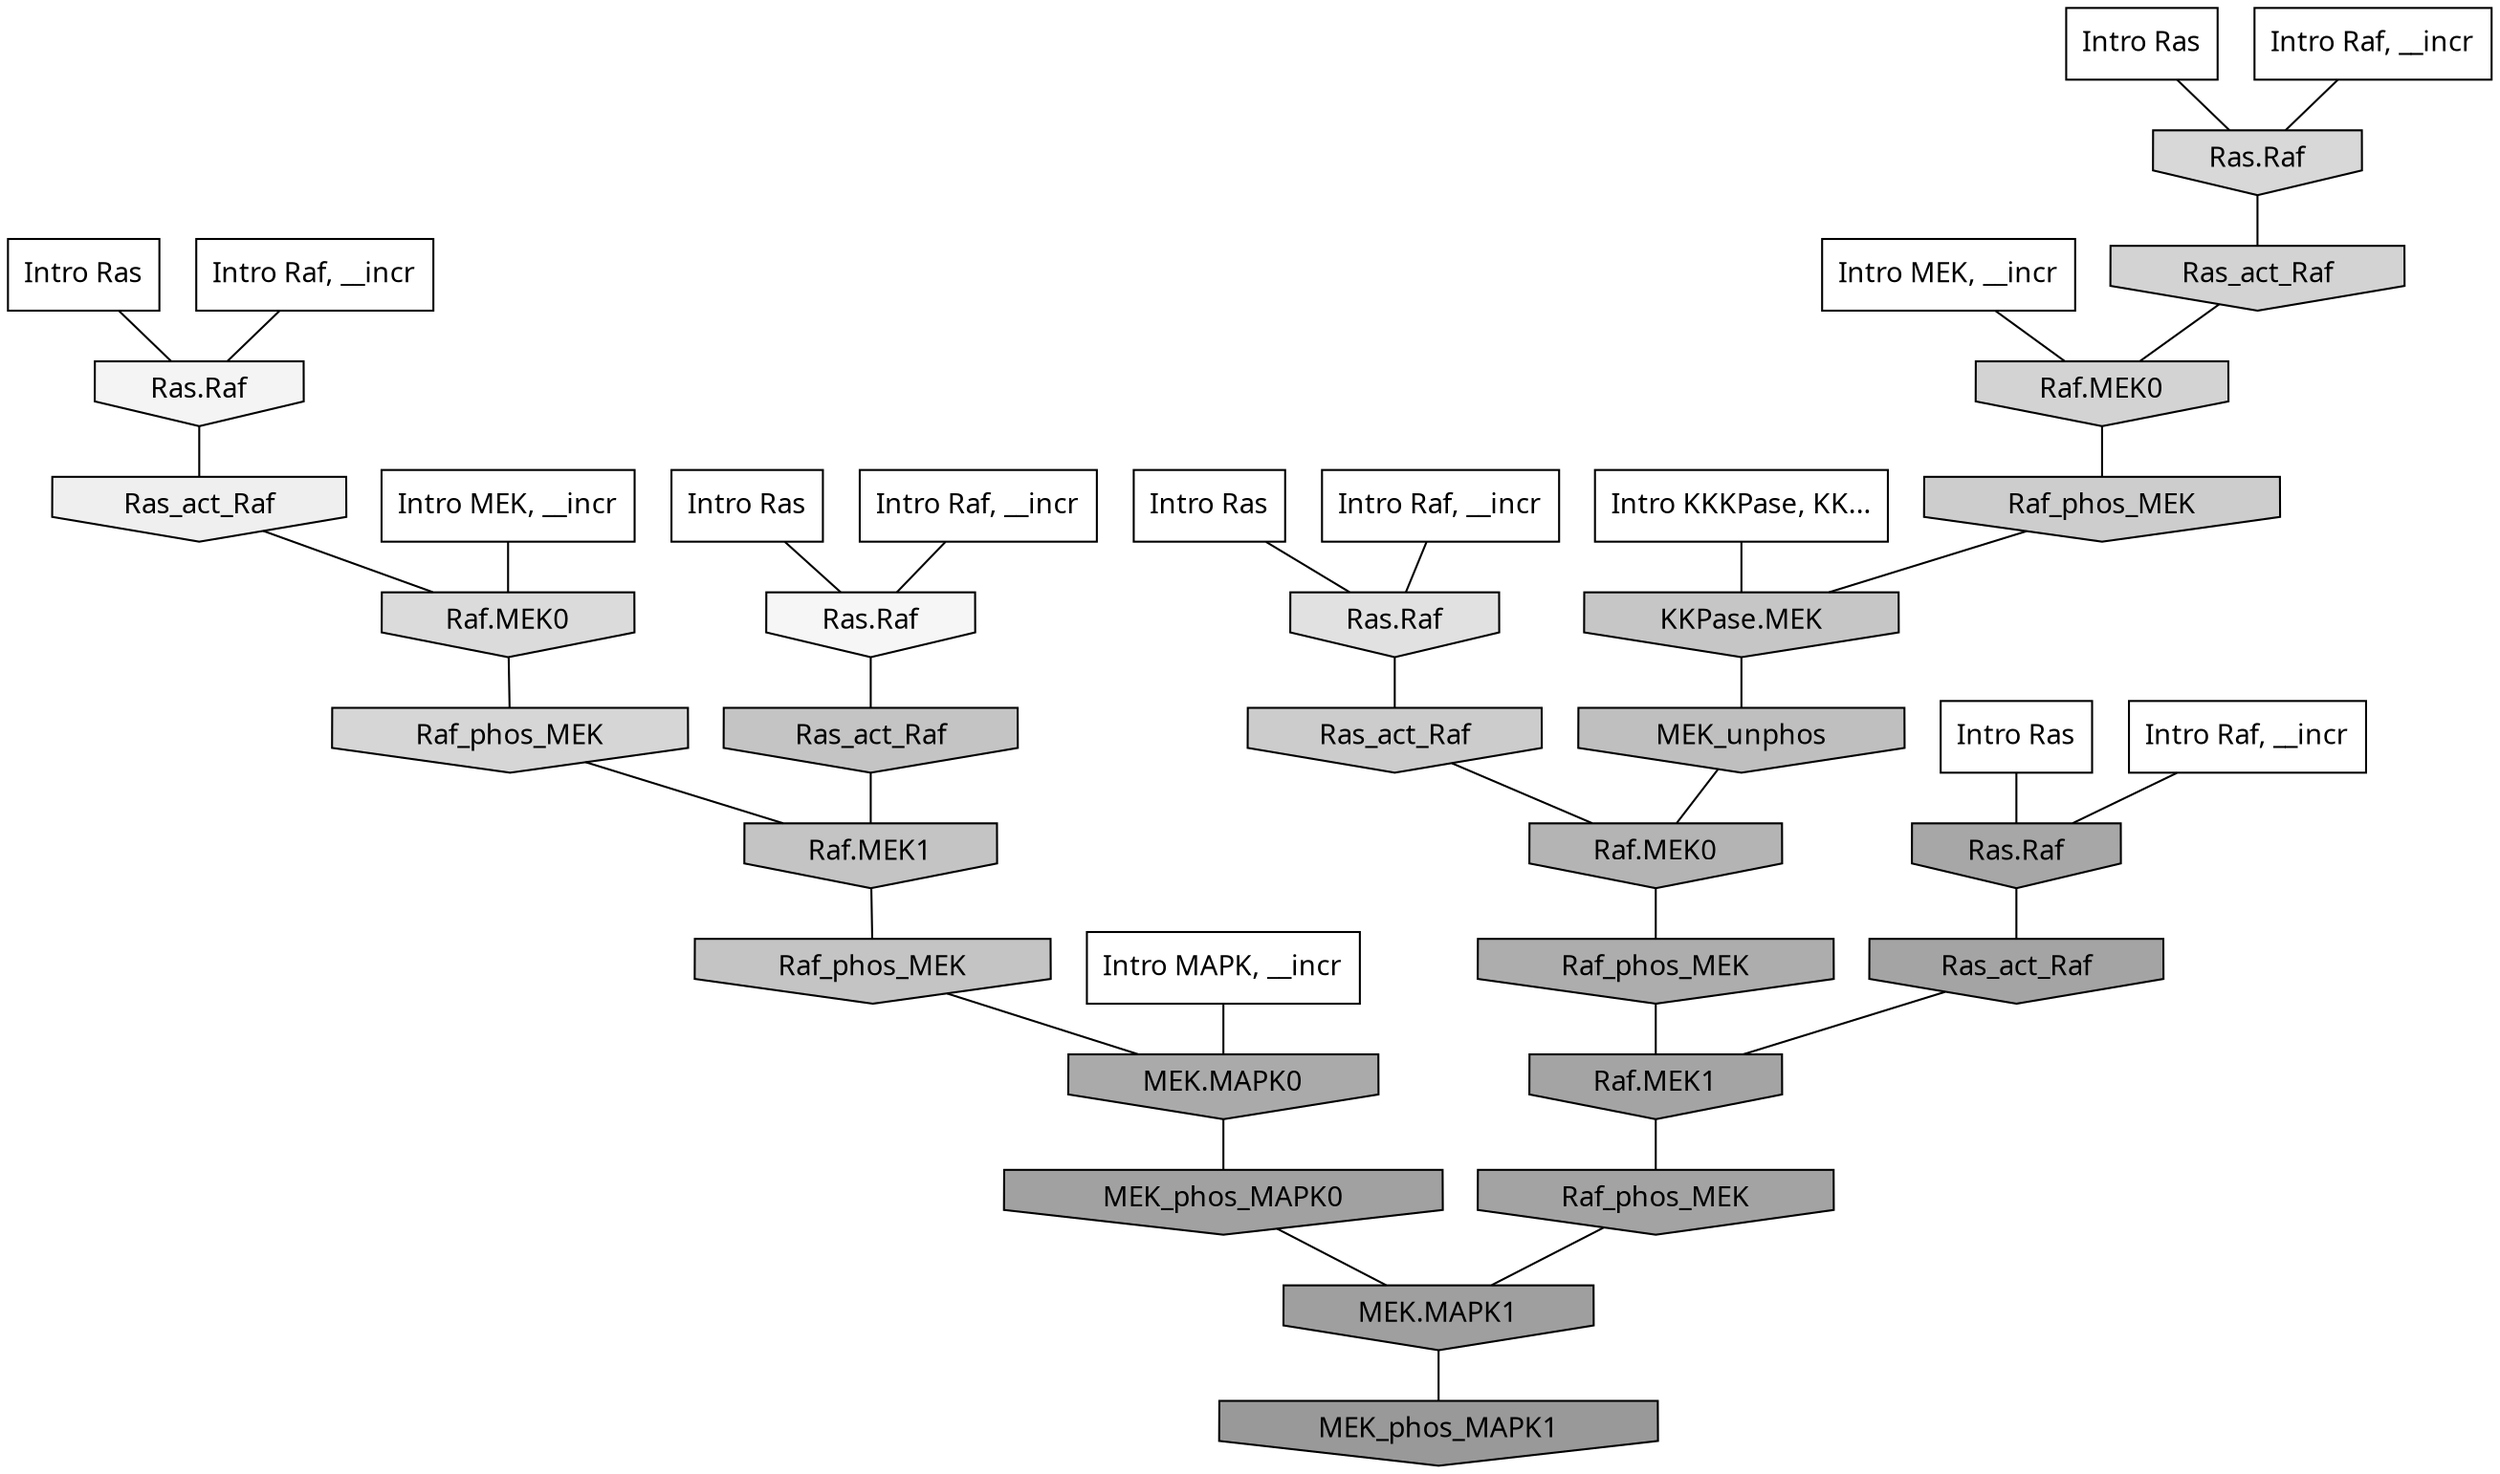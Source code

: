 digraph G{
  rankdir="TB";
  ranksep=0.30;
  node [fontname="CMU Serif"];
  edge [fontname="CMU Serif"];
  
  2 [label="Intro Ras", shape=rectangle, style=filled, fillcolor="0.000 0.000 1.000"]
  
  10 [label="Intro Ras", shape=rectangle, style=filled, fillcolor="0.000 0.000 1.000"]
  
  16 [label="Intro Ras", shape=rectangle, style=filled, fillcolor="0.000 0.000 1.000"]
  
  46 [label="Intro Ras", shape=rectangle, style=filled, fillcolor="0.000 0.000 1.000"]
  
  92 [label="Intro Ras", shape=rectangle, style=filled, fillcolor="0.000 0.000 1.000"]
  
  171 [label="Intro Raf, __incr", shape=rectangle, style=filled, fillcolor="0.000 0.000 1.000"]
  
  411 [label="Intro Raf, __incr", shape=rectangle, style=filled, fillcolor="0.000 0.000 1.000"]
  
  525 [label="Intro Raf, __incr", shape=rectangle, style=filled, fillcolor="0.000 0.000 1.000"]
  
  649 [label="Intro Raf, __incr", shape=rectangle, style=filled, fillcolor="0.000 0.000 1.000"]
  
  884 [label="Intro Raf, __incr", shape=rectangle, style=filled, fillcolor="0.000 0.000 1.000"]
  
  1380 [label="Intro MEK, __incr", shape=rectangle, style=filled, fillcolor="0.000 0.000 1.000"]
  
  2020 [label="Intro MEK, __incr", shape=rectangle, style=filled, fillcolor="0.000 0.000 1.000"]
  
  2127 [label="Intro MAPK, __incr", shape=rectangle, style=filled, fillcolor="0.000 0.000 1.000"]
  
  3146 [label="Intro KKKPase, KK...", shape=rectangle, style=filled, fillcolor="0.000 0.000 1.000"]
  
  3530 [label="Ras.Raf", shape=invhouse, style=filled, fillcolor="0.000 0.000 0.961"]
  
  3562 [label="Ras.Raf", shape=invhouse, style=filled, fillcolor="0.000 0.000 0.956"]
  
  3738 [label="Ras_act_Raf", shape=invhouse, style=filled, fillcolor="0.000 0.000 0.935"]
  
  4450 [label="Ras.Raf", shape=invhouse, style=filled, fillcolor="0.000 0.000 0.879"]
  
  4722 [label="Raf.MEK0", shape=invhouse, style=filled, fillcolor="0.000 0.000 0.859"]
  
  4959 [label="Ras.Raf", shape=invhouse, style=filled, fillcolor="0.000 0.000 0.844"]
  
  5026 [label="Raf_phos_MEK", shape=invhouse, style=filled, fillcolor="0.000 0.000 0.838"]
  
  5226 [label="Ras_act_Raf", shape=invhouse, style=filled, fillcolor="0.000 0.000 0.825"]
  
  5229 [label="Raf.MEK0", shape=invhouse, style=filled, fillcolor="0.000 0.000 0.825"]
  
  5574 [label="Raf_phos_MEK", shape=invhouse, style=filled, fillcolor="0.000 0.000 0.801"]
  
  5596 [label="Ras_act_Raf", shape=invhouse, style=filled, fillcolor="0.000 0.000 0.799"]
  
  6004 [label="KKPase.MEK", shape=invhouse, style=filled, fillcolor="0.000 0.000 0.775"]
  
  6119 [label="Ras_act_Raf", shape=invhouse, style=filled, fillcolor="0.000 0.000 0.768"]
  
  6121 [label="Raf.MEK1", shape=invhouse, style=filled, fillcolor="0.000 0.000 0.768"]
  
  6160 [label="Raf_phos_MEK", shape=invhouse, style=filled, fillcolor="0.000 0.000 0.766"]
  
  6500 [label="MEK_unphos", shape=invhouse, style=filled, fillcolor="0.000 0.000 0.750"]
  
  7625 [label="Raf.MEK0", shape=invhouse, style=filled, fillcolor="0.000 0.000 0.706"]
  
  8461 [label="Raf_phos_MEK", shape=invhouse, style=filled, fillcolor="0.000 0.000 0.677"]
  
  8784 [label="MEK.MAPK0", shape=invhouse, style=filled, fillcolor="0.000 0.000 0.666"]
  
  9122 [label="Ras.Raf", shape=invhouse, style=filled, fillcolor="0.000 0.000 0.654"]
  
  9519 [label="Ras_act_Raf", shape=invhouse, style=filled, fillcolor="0.000 0.000 0.644"]
  
  9524 [label="Raf.MEK1", shape=invhouse, style=filled, fillcolor="0.000 0.000 0.644"]
  
  9684 [label="Raf_phos_MEK", shape=invhouse, style=filled, fillcolor="0.000 0.000 0.640"]
  
  10098 [label="MEK_phos_MAPK0", shape=invhouse, style=filled, fillcolor="0.000 0.000 0.630"]
  
  10397 [label="MEK.MAPK1", shape=invhouse, style=filled, fillcolor="0.000 0.000 0.623"]
  
  11390 [label="MEK_phos_MAPK1", shape=invhouse, style=filled, fillcolor="0.000 0.000 0.600"]
  
  
  10397 -> 11390 [dir=none, color="0.000 0.000 0.000"] 
  10098 -> 10397 [dir=none, color="0.000 0.000 0.000"] 
  9684 -> 10397 [dir=none, color="0.000 0.000 0.000"] 
  9524 -> 9684 [dir=none, color="0.000 0.000 0.000"] 
  9519 -> 9524 [dir=none, color="0.000 0.000 0.000"] 
  9122 -> 9519 [dir=none, color="0.000 0.000 0.000"] 
  8784 -> 10098 [dir=none, color="0.000 0.000 0.000"] 
  8461 -> 9524 [dir=none, color="0.000 0.000 0.000"] 
  7625 -> 8461 [dir=none, color="0.000 0.000 0.000"] 
  6500 -> 7625 [dir=none, color="0.000 0.000 0.000"] 
  6160 -> 8784 [dir=none, color="0.000 0.000 0.000"] 
  6121 -> 6160 [dir=none, color="0.000 0.000 0.000"] 
  6119 -> 6121 [dir=none, color="0.000 0.000 0.000"] 
  6004 -> 6500 [dir=none, color="0.000 0.000 0.000"] 
  5596 -> 7625 [dir=none, color="0.000 0.000 0.000"] 
  5574 -> 6004 [dir=none, color="0.000 0.000 0.000"] 
  5229 -> 5574 [dir=none, color="0.000 0.000 0.000"] 
  5226 -> 5229 [dir=none, color="0.000 0.000 0.000"] 
  5026 -> 6121 [dir=none, color="0.000 0.000 0.000"] 
  4959 -> 5226 [dir=none, color="0.000 0.000 0.000"] 
  4722 -> 5026 [dir=none, color="0.000 0.000 0.000"] 
  4450 -> 5596 [dir=none, color="0.000 0.000 0.000"] 
  3738 -> 4722 [dir=none, color="0.000 0.000 0.000"] 
  3562 -> 3738 [dir=none, color="0.000 0.000 0.000"] 
  3530 -> 6119 [dir=none, color="0.000 0.000 0.000"] 
  3146 -> 6004 [dir=none, color="0.000 0.000 0.000"] 
  2127 -> 8784 [dir=none, color="0.000 0.000 0.000"] 
  2020 -> 4722 [dir=none, color="0.000 0.000 0.000"] 
  1380 -> 5229 [dir=none, color="0.000 0.000 0.000"] 
  884 -> 4450 [dir=none, color="0.000 0.000 0.000"] 
  649 -> 9122 [dir=none, color="0.000 0.000 0.000"] 
  525 -> 4959 [dir=none, color="0.000 0.000 0.000"] 
  411 -> 3562 [dir=none, color="0.000 0.000 0.000"] 
  171 -> 3530 [dir=none, color="0.000 0.000 0.000"] 
  92 -> 4959 [dir=none, color="0.000 0.000 0.000"] 
  46 -> 9122 [dir=none, color="0.000 0.000 0.000"] 
  16 -> 3530 [dir=none, color="0.000 0.000 0.000"] 
  10 -> 4450 [dir=none, color="0.000 0.000 0.000"] 
  2 -> 3562 [dir=none, color="0.000 0.000 0.000"] 
  
  }
